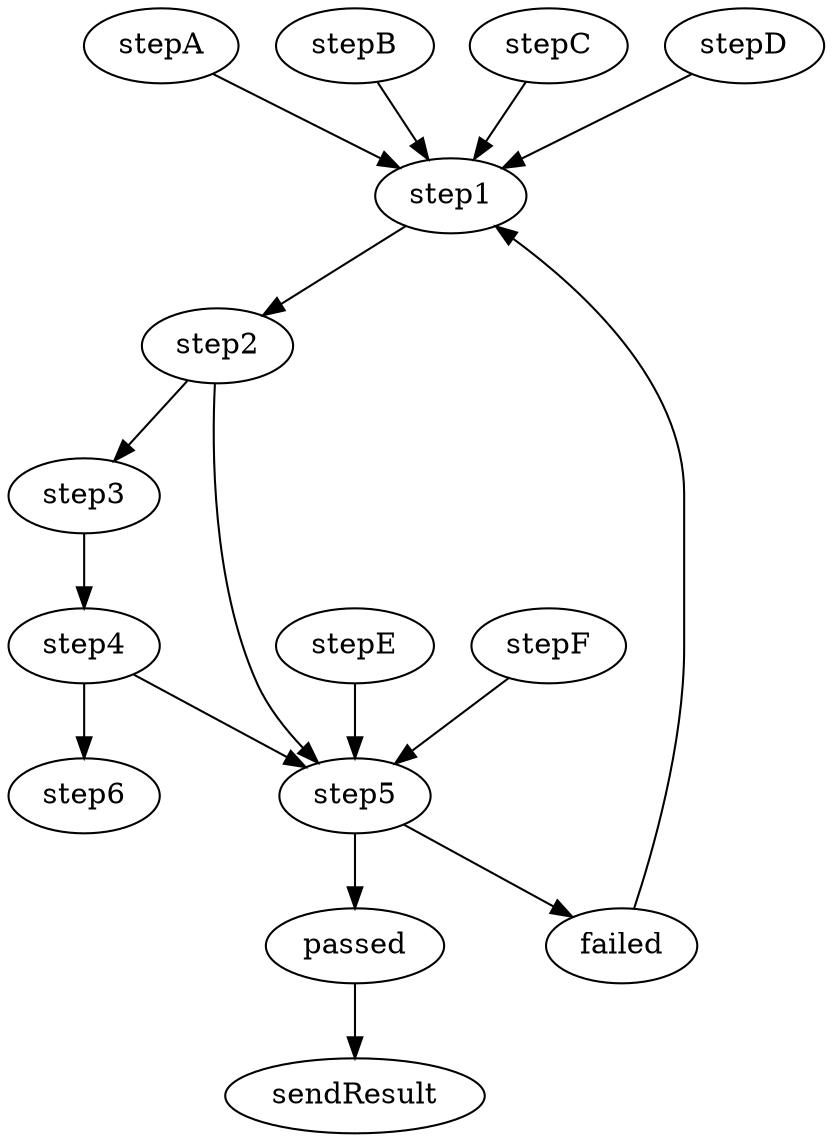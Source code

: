 digraph G {
	stepA -> step1;
	stepB -> step1;
	stepC -> step1;
	stepD -> step1;
	step1 -> step2;
	step2 -> step3;
	step2 -> step5;
	stepE -> step5;
	stepF -> step5;
	step3 -> step4;
	step4 -> step5;
	step4 -> step6;
	step5 -> passed;
	step5 -> failed;
	failed -> step1;
	passed -> sendResult;
}
